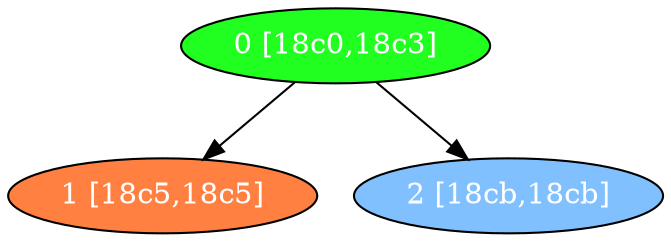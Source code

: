 diGraph libnss3{
	libnss3_0  [style=filled fillcolor="#20FF20" fontcolor="#ffffff" shape=oval label="0 [18c0,18c3]"]
	libnss3_1  [style=filled fillcolor="#FF8040" fontcolor="#ffffff" shape=oval label="1 [18c5,18c5]"]
	libnss3_2  [style=filled fillcolor="#80C0FF" fontcolor="#ffffff" shape=oval label="2 [18cb,18cb]"]

	libnss3_0 -> libnss3_1
	libnss3_0 -> libnss3_2
}